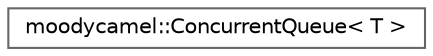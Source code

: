 digraph "Graphical Class Hierarchy"
{
 // LATEX_PDF_SIZE
  bgcolor="transparent";
  edge [fontname=Helvetica,fontsize=10,labelfontname=Helvetica,labelfontsize=10];
  node [fontname=Helvetica,fontsize=10,shape=box,height=0.2,width=0.4];
  rankdir="LR";
  Node0 [id="Node000000",label="moodycamel::ConcurrentQueue\< T \>",height=0.2,width=0.4,color="grey40", fillcolor="white", style="filled",URL="$classmoodycamel_1_1_concurrent_queue.html",tooltip=" "];
}
